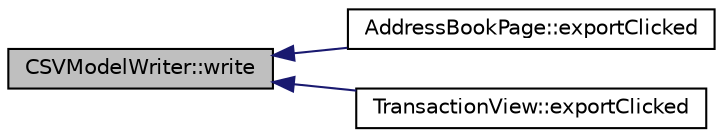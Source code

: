 digraph "CSVModelWriter::write"
{
  edge [fontname="Helvetica",fontsize="10",labelfontname="Helvetica",labelfontsize="10"];
  node [fontname="Helvetica",fontsize="10",shape=record];
  rankdir="LR";
  Node11 [label="CSVModelWriter::write",height=0.2,width=0.4,color="black", fillcolor="grey75", style="filled", fontcolor="black"];
  Node11 -> Node12 [dir="back",color="midnightblue",fontsize="10",style="solid",fontname="Helvetica"];
  Node12 [label="AddressBookPage::exportClicked",height=0.2,width=0.4,color="black", fillcolor="white", style="filled",URL="$d3/d4a/class_address_book_page.html#ae5b20525c7f1cf805eace9aafe308d42"];
  Node11 -> Node13 [dir="back",color="midnightblue",fontsize="10",style="solid",fontname="Helvetica"];
  Node13 [label="TransactionView::exportClicked",height=0.2,width=0.4,color="black", fillcolor="white", style="filled",URL="$d2/d2c/class_transaction_view.html#a5983022ff1e5395f87de3c5728eff8da"];
}

